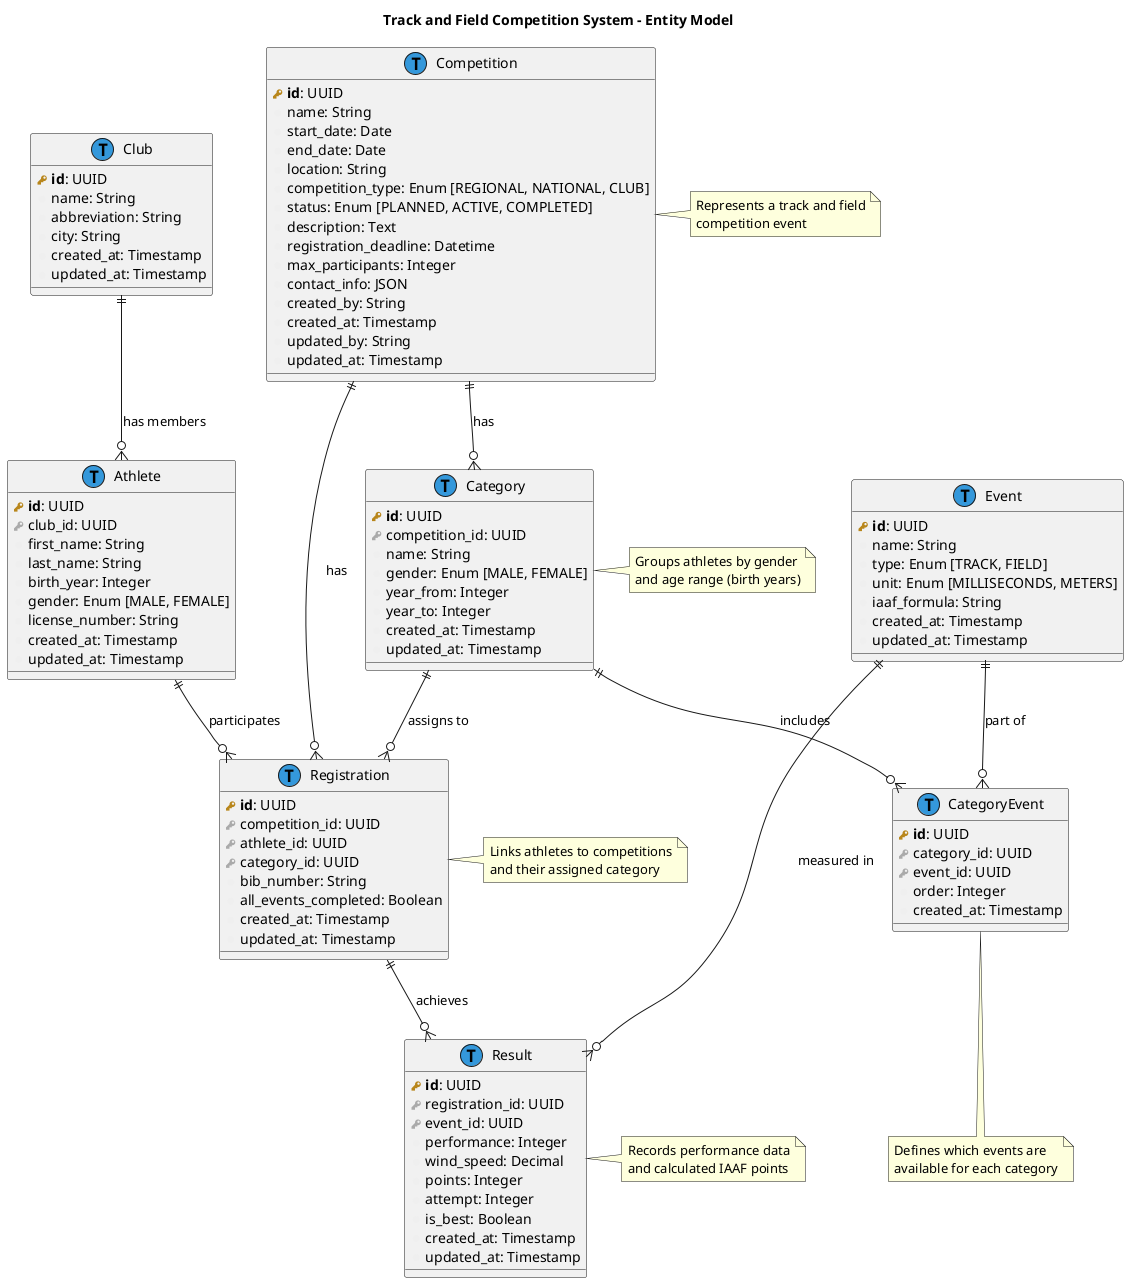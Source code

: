 @startuml Entity Model - Track and Field Competition System

!define primary_key(x) <b><color:#b8861b><&key></color> x</b>
!define foreign_key(x) <color:#aaaaaa><&key></color> x
!define column(x) <color:#efefef><&media-record></color> x
!define TABLE(x) entity x << (T, #3498db) >>

title Track and Field Competition System - Entity Model

TABLE(Competition) {
  primary_key(id): UUID
  column(name): String
  column(start_date): Date
  column(end_date): Date
  column(location): String
  column(competition_type): Enum [REGIONAL, NATIONAL, CLUB]
  column(status): Enum [PLANNED, ACTIVE, COMPLETED]
  column(description): Text
  column(registration_deadline): Datetime
  column(max_participants): Integer
  column(contact_info): JSON
  column(created_by): String
  column(created_at): Timestamp
  column(updated_by): String
  column(updated_at): Timestamp
}

TABLE(Club) {
  primary_key(id): UUID
  column(name): String
  column(abbreviation): String
  column(city): String
  column(created_at): Timestamp
  column(updated_at): Timestamp
}

TABLE(Category) {
  primary_key(id): UUID
  foreign_key(competition_id): UUID
  column(name): String
  column(gender): Enum [MALE, FEMALE]
  column(year_from): Integer
  column(year_to): Integer
  column(created_at): Timestamp
  column(updated_at): Timestamp
}

TABLE(Event) {
  primary_key(id): UUID
  column(name): String
  column(type): Enum [TRACK, FIELD]
  column(unit): Enum [MILLISECONDS, METERS]
  column(iaaf_formula): String
  column(created_at): Timestamp
  column(updated_at): Timestamp
}

TABLE(CategoryEvent) {
  primary_key(id): UUID
  foreign_key(category_id): UUID
  foreign_key(event_id): UUID
  column(order): Integer
  column(created_at): Timestamp
}

TABLE(Athlete) {
  primary_key(id): UUID
  foreign_key(club_id): UUID
  column(first_name): String
  column(last_name): String
  column(birth_year): Integer
  column(gender): Enum [MALE, FEMALE]
  column(license_number): String
  column(created_at): Timestamp
  column(updated_at): Timestamp
}

TABLE(Registration) {
  primary_key(id): UUID
  foreign_key(competition_id): UUID
  foreign_key(athlete_id): UUID
  foreign_key(category_id): UUID
  column(bib_number): String
  column(all_events_completed): Boolean
  column(created_at): Timestamp
  column(updated_at): Timestamp
}

TABLE(Result) {
  primary_key(id): UUID
  foreign_key(registration_id): UUID
  foreign_key(event_id): UUID
  column(performance): Integer
  column(wind_speed): Decimal
  column(points): Integer
  column(attempt): Integer
  column(is_best): Boolean
  column(created_at): Timestamp
  column(updated_at): Timestamp
}

' Relationships
Competition ||--o{ Category : "has"
Competition ||--o{ Registration : "has"
Club ||--o{ Athlete : "has members"
Category ||--o{ CategoryEvent : "includes"
Category ||--o{ Registration : "assigns to"
Event ||--o{ CategoryEvent : "part of"
Event ||--o{ Result : "measured in"
Athlete ||--o{ Registration : "participates"
Registration ||--o{ Result : "achieves"

' Notes
note right of Competition
  Represents a track and field
  competition event
end note

note right of Category
  Groups athletes by gender
  and age range (birth years)
end note

note right of Registration
  Links athletes to competitions
  and their assigned category
end note

note right of Result
  Records performance data
  and calculated IAAF points
end note

note bottom of CategoryEvent
  Defines which events are
  available for each category
end note

@enduml